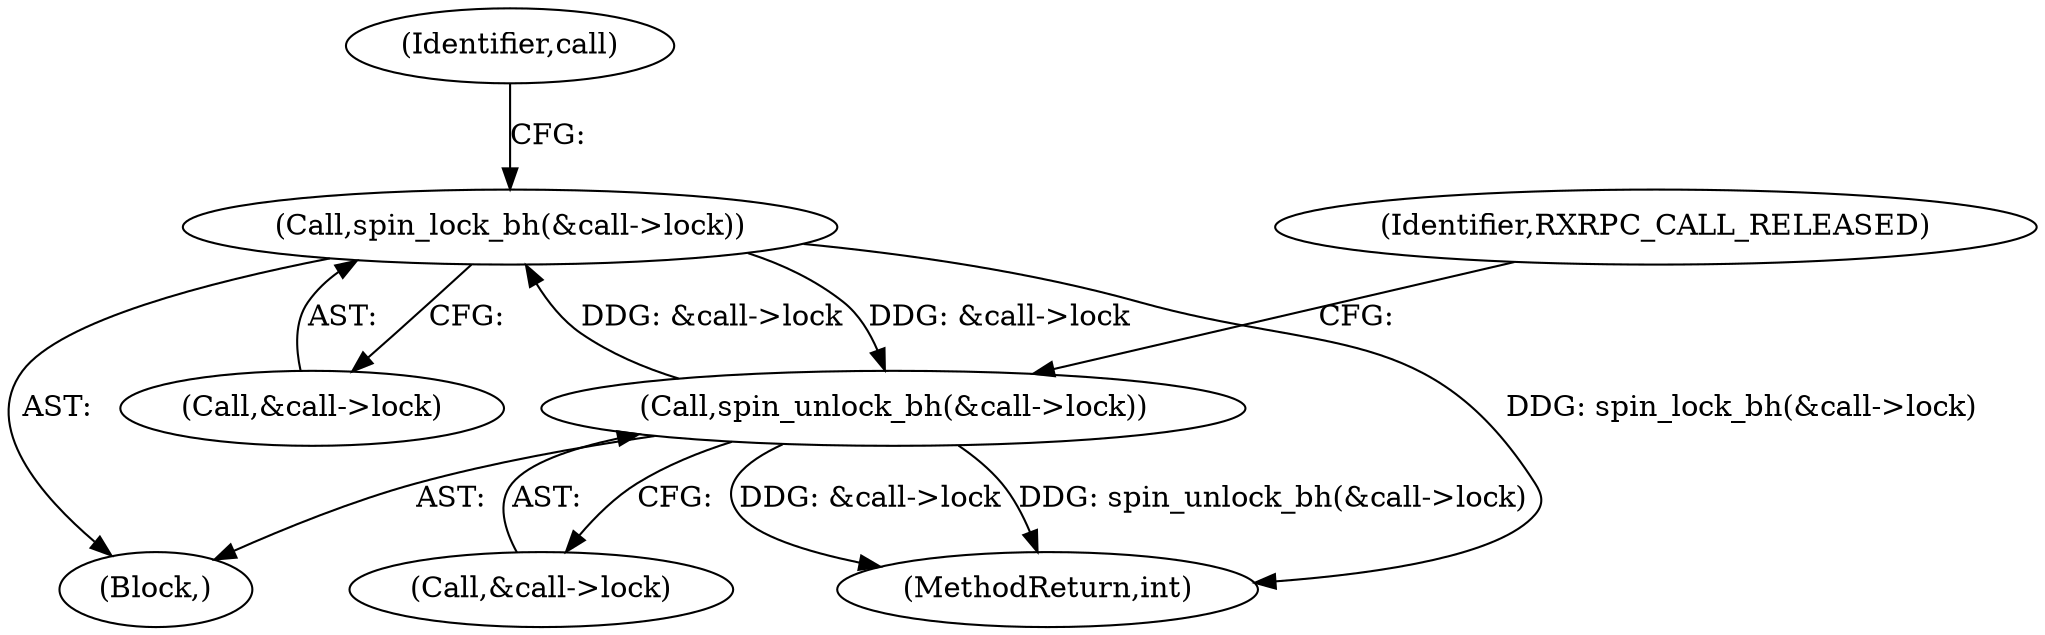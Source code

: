 digraph "0_linux_f3d3342602f8bcbf37d7c46641cb9bca7618eb1c_29@pointer" {
"1000333" [label="(Call,spin_lock_bh(&call->lock))"];
"1000338" [label="(Call,spin_unlock_bh(&call->lock))"];
"1000333" [label="(Call,spin_lock_bh(&call->lock))"];
"1000197" [label="(Block,)"];
"1000341" [label="(Identifier,call)"];
"1000345" [label="(Identifier,RXRPC_CALL_RELEASED)"];
"1000334" [label="(Call,&call->lock)"];
"1000339" [label="(Call,&call->lock)"];
"1000333" [label="(Call,spin_lock_bh(&call->lock))"];
"1001014" [label="(MethodReturn,int)"];
"1000338" [label="(Call,spin_unlock_bh(&call->lock))"];
"1000333" -> "1000197"  [label="AST: "];
"1000333" -> "1000334"  [label="CFG: "];
"1000334" -> "1000333"  [label="AST: "];
"1000341" -> "1000333"  [label="CFG: "];
"1000333" -> "1001014"  [label="DDG: spin_lock_bh(&call->lock)"];
"1000338" -> "1000333"  [label="DDG: &call->lock"];
"1000333" -> "1000338"  [label="DDG: &call->lock"];
"1000338" -> "1000197"  [label="AST: "];
"1000338" -> "1000339"  [label="CFG: "];
"1000339" -> "1000338"  [label="AST: "];
"1000345" -> "1000338"  [label="CFG: "];
"1000338" -> "1001014"  [label="DDG: &call->lock"];
"1000338" -> "1001014"  [label="DDG: spin_unlock_bh(&call->lock)"];
}
